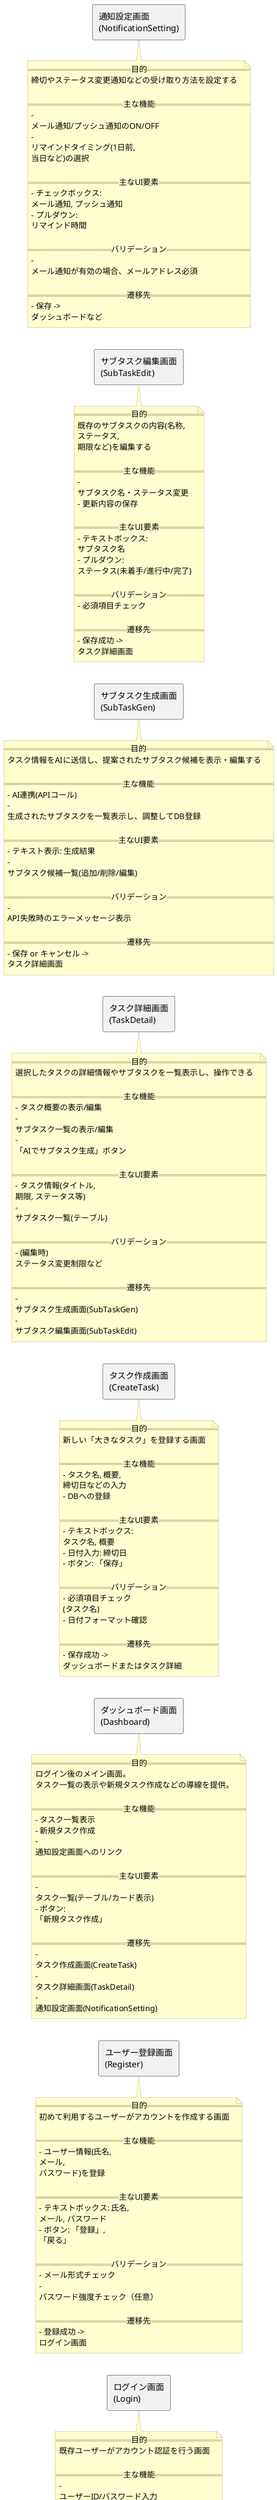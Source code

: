 @startuml 画面仕様書
' レイアウト設定（横方向に並べたい場合）
left to right direction

skinparam wrapWidth 150
skinparam noteBackgroundColor #FEFECE
skinparam noteBorderColor #BFAF80

'--- ログイン画面 ---
rectangle "ログイン画面\n(Login)" as R1
note as N1
== 目的 ==
既存ユーザーがアカウント認証を行う画面

== 主な機能 ==
- ユーザーID/パスワード入力
- ログイン処理

== 主なUI要素 ==
- テキストボックス: ユーザーID, パスワード
- ボタン: 「ログイン」, 「新規登録」リンク

== バリデーション ==
- 必須入力チェック (ID/パスワード)

== 遷移先 ==
- ログイン成功 -> ダッシュボード
- 「新規登録はこちら」-> ユーザー登録画面
end note
R1 - N1

'--- ユーザー登録画面 ---
rectangle "ユーザー登録画面\n(Register)" as R2
note as N2
== 目的 ==
初めて利用するユーザーがアカウントを作成する画面

== 主な機能 ==
- ユーザー情報(氏名, メール, パスワード)を登録

== 主なUI要素 ==
- テキストボックス: 氏名, メール, パスワード
- ボタン: 「登録」, 「戻る」

== バリデーション ==
- メール形式チェック
- パスワード強度チェック（任意）

== 遷移先 ==
- 登録成功 -> ログイン画面
end note
R2 - N2

'--- ダッシュボード画面 ---
rectangle "ダッシュボード画面\n(Dashboard)" as R3
note as N3
== 目的 ==
ログイン後のメイン画面。タスク一覧の表示や新規タスク作成などの導線を提供。

== 主な機能 ==
- タスク一覧表示
- 新規タスク作成
- 通知設定画面へのリンク

== 主なUI要素 ==
- タスク一覧(テーブル/カード表示)
- ボタン: 「新規タスク作成」

== 遷移先 ==
- タスク作成画面(CreateTask)
- タスク詳細画面(TaskDetail)
- 通知設定画面(NotificationSetting)
end note
R3 - N3

'--- タスク作成画面 ---
rectangle "タスク作成画面\n(CreateTask)" as R4
note as N4
== 目的 ==
新しい「大きなタスク」を登録する画面

== 主な機能 ==
- タスク名, 概要, 締切日などの入力
- DBへの登録

== 主なUI要素 ==
- テキストボックス: タスク名, 概要
- 日付入力: 締切日
- ボタン: 「保存」

== バリデーション ==
- 必須項目チェック (タスク名)
- 日付フォーマット確認

== 遷移先 ==
- 保存成功 -> ダッシュボードまたはタスク詳細
end note
R4 - N4

'--- タスク詳細画面 ---
rectangle "タスク詳細画面\n(TaskDetail)" as R5
note as N5
== 目的 ==
選択したタスクの詳細情報やサブタスクを一覧表示し、操作できる

== 主な機能 ==
- タスク概要の表示/編集
- サブタスク一覧の表示/編集
- 「AIでサブタスク生成」ボタン

== 主なUI要素 ==
- タスク情報(タイトル, 期限, ステータス等)
- サブタスク一覧(テーブル)

== バリデーション ==
- (編集時) ステータス変更制限など

== 遷移先 ==
- サブタスク生成画面(SubTaskGen)
- サブタスク編集画面(SubTaskEdit)
end note
R5 - N5

'--- サブタスク生成画面 (AI連携) ---
rectangle "サブタスク生成画面\n(SubTaskGen)" as R6
note as N6
== 目的 ==
タスク情報をAIに送信し、提案されたサブタスク候補を表示・編集する

== 主な機能 ==
- AI連携(APIコール)
- 生成されたサブタスクを一覧表示し、調整してDB登録

== 主なUI要素 ==
- テキスト表示: 生成結果
- サブタスク候補一覧(追加/削除/編集)

== バリデーション ==
- API失敗時のエラーメッセージ表示

== 遷移先 ==
- 保存 or キャンセル -> タスク詳細画面
end note
R6 - N6

'--- サブタスク編集画面 ---
rectangle "サブタスク編集画面\n(SubTaskEdit)" as R7
note as N7
== 目的 ==
既存のサブタスクの内容(名称, ステータス, 期限など)を編集する

== 主な機能 ==
- サブタスク名・ステータス変更
- 更新内容の保存

== 主なUI要素 ==
- テキストボックス: サブタスク名
- プルダウン: ステータス(未着手/進行中/完了)

== バリデーション ==
- 必須項目チェック

== 遷移先 ==
- 保存成功 -> タスク詳細画面
end note
R7 - N7

'--- 通知設定画面 ---
rectangle "通知設定画面\n(NotificationSetting)" as R8
note as N8
== 目的 ==
締切やステータス変更通知などの受け取り方法を設定する

== 主な機能 ==
- メール通知/プッシュ通知のON/OFF
- リマインドタイミング(1日前, 当日など)の選択

== 主なUI要素 ==
- チェックボックス: メール通知, プッシュ通知
- プルダウン: リマインド時間

== バリデーション ==
- メール通知が有効の場合、メールアドレス必須

== 遷移先 ==
- 保存 -> ダッシュボードなど
end note
R8 - N8

@enduml
